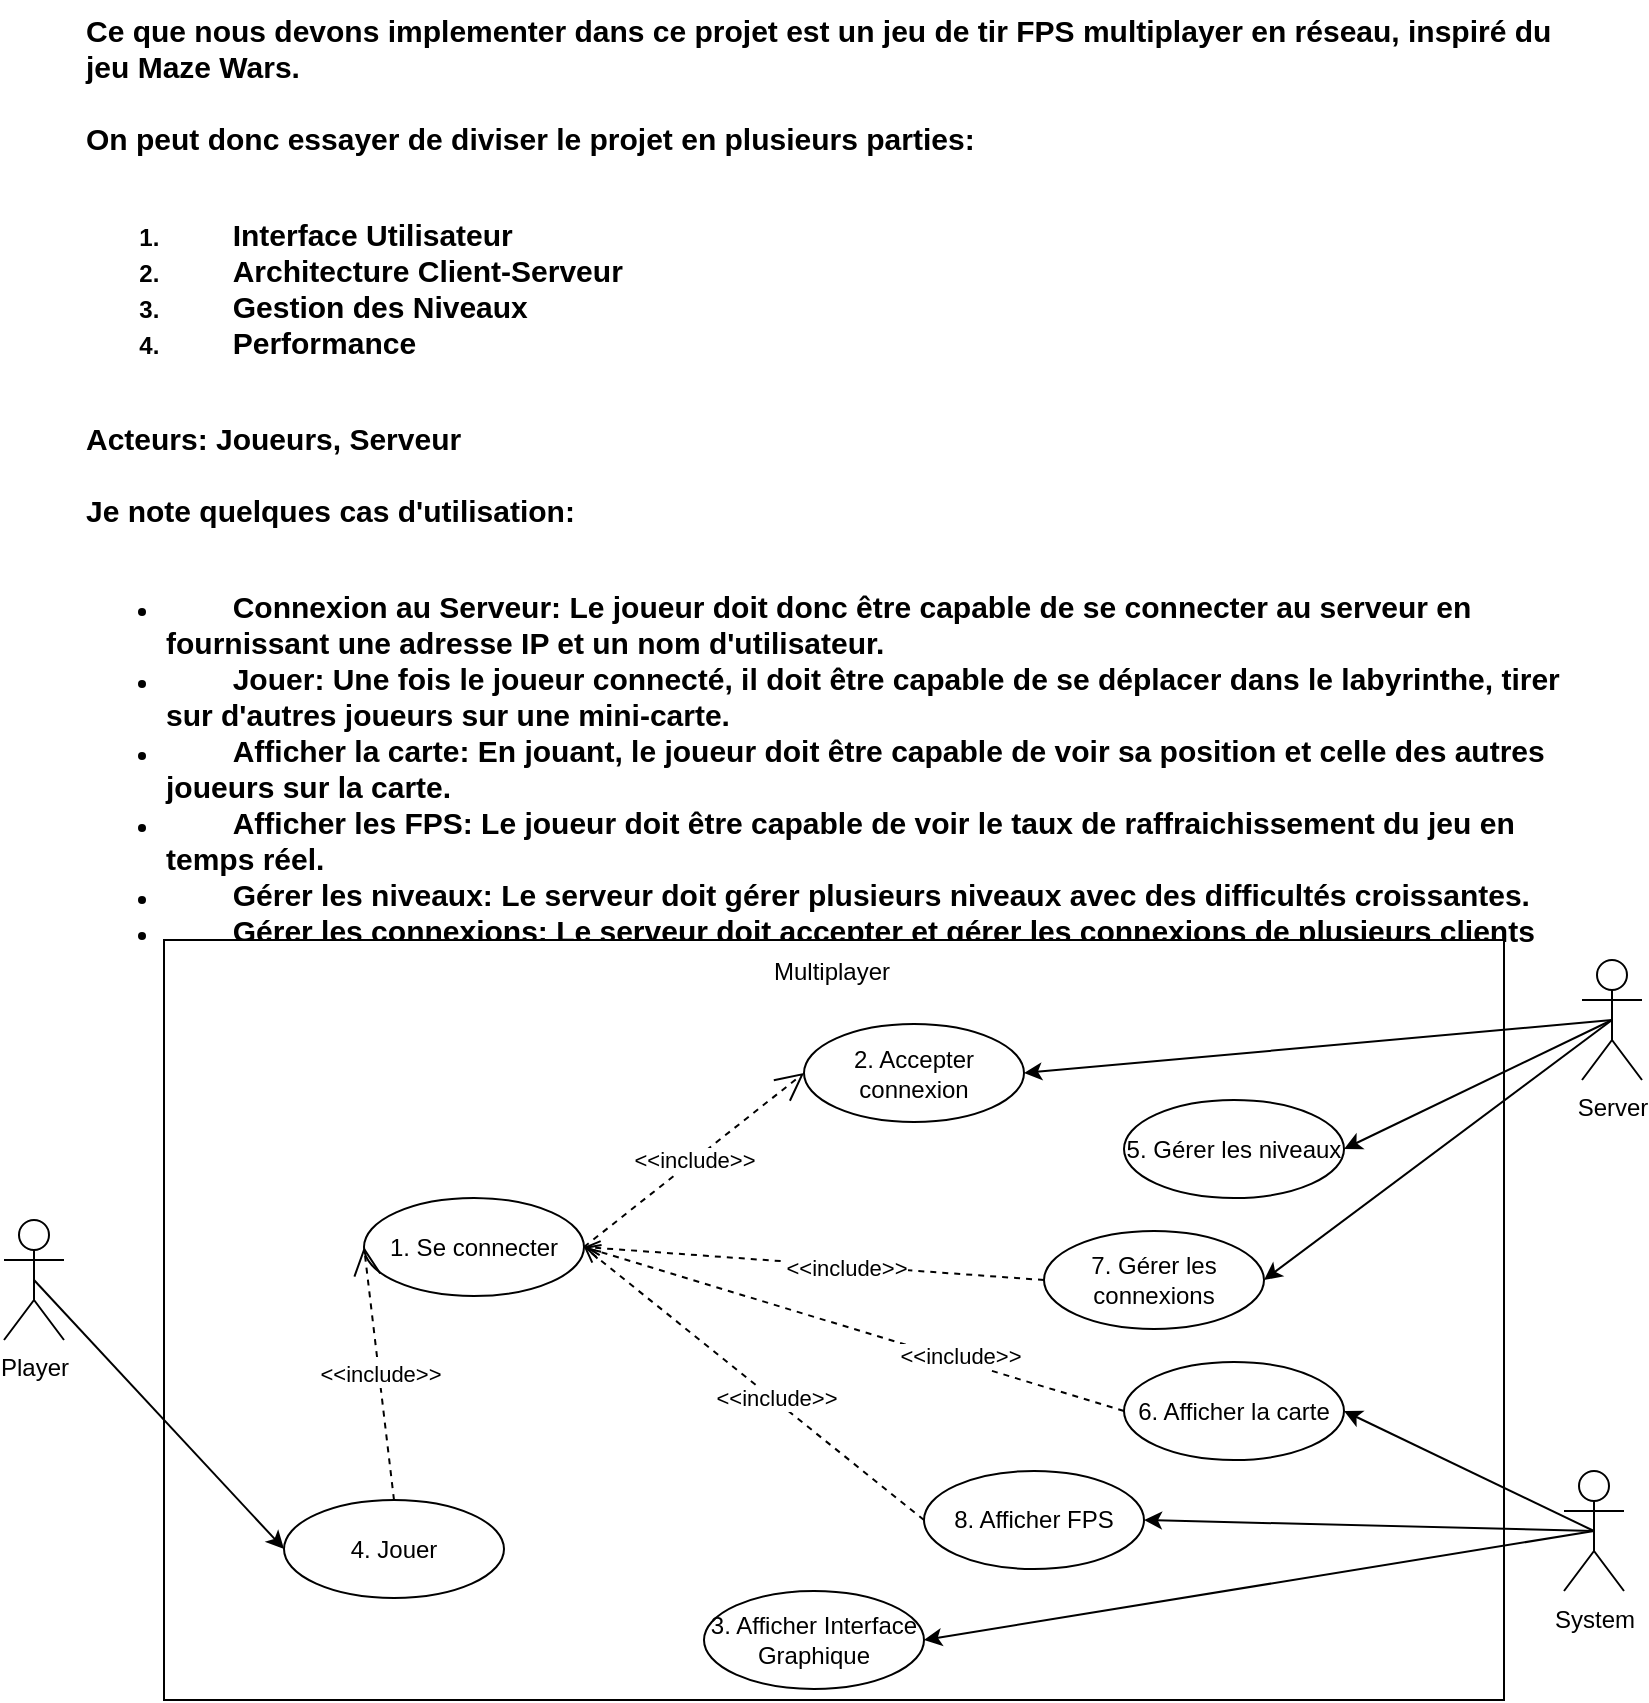 <mxfile version="26.0.7">
  <diagram name="Page-1" id="b7OvJLLRNeaMzJlPHRX7">
    <mxGraphModel dx="838" dy="455" grid="1" gridSize="10" guides="1" tooltips="1" connect="1" arrows="1" fold="1" page="1" pageScale="1" pageWidth="827" pageHeight="1169" math="0" shadow="0">
      <root>
        <mxCell id="0" />
        <mxCell id="1" parent="0" />
        <mxCell id="_ZDbf0oBPFSHa6KY8h0P-3" value="&lt;div&gt;&lt;font style=&quot;font-size: 15px;&quot;&gt;Ce que nous devons implementer dans ce projet est un jeu de tir FPS multiplayer en réseau, inspiré du jeu Maze Wars.&lt;/font&gt;&lt;/div&gt;&lt;div&gt;&lt;font style=&quot;font-size: 15px;&quot;&gt;&lt;br&gt;&lt;/font&gt;&lt;/div&gt;&lt;div&gt;&lt;font style=&quot;font-size: 15px;&quot;&gt;On peut donc essayer de diviser le projet en plusieurs parties:&lt;/font&gt;&lt;/div&gt;&lt;div&gt;&lt;font style=&quot;font-size: 15px;&quot;&gt;&lt;br&gt;&lt;/font&gt;&lt;/div&gt;&lt;ol&gt;&lt;li&gt;&lt;font style=&quot;font-size: 15px;&quot;&gt;&lt;span style=&quot;white-space: pre;&quot;&gt;&#x9;&lt;/span&gt;Interface Utilisateur&lt;/font&gt;&lt;/li&gt;&lt;li&gt;&lt;font style=&quot;font-size: 15px;&quot;&gt;&lt;span style=&quot;white-space: pre;&quot;&gt;&#x9;&lt;/span&gt;Architecture Client-Serveur&lt;/font&gt;&lt;/li&gt;&lt;li&gt;&lt;font style=&quot;font-size: 15px;&quot;&gt;&lt;span style=&quot;white-space: pre;&quot;&gt;&#x9;&lt;/span&gt;Gestion des Niveaux&lt;/font&gt;&lt;/li&gt;&lt;li&gt;&lt;font style=&quot;font-size: 15px;&quot;&gt;&lt;span style=&quot;white-space: pre;&quot;&gt;&#x9;&lt;/span&gt;Performance&lt;/font&gt;&lt;/li&gt;&lt;/ol&gt;&lt;div&gt;&lt;font style=&quot;font-size: 15px;&quot;&gt;&lt;br&gt;&lt;/font&gt;&lt;/div&gt;&lt;div&gt;&lt;font style=&quot;font-size: 15px;&quot;&gt;Acteurs: Joueurs, Serveur&lt;/font&gt;&lt;/div&gt;&lt;div&gt;&lt;font style=&quot;font-size: 15px;&quot;&gt;&lt;br&gt;&lt;/font&gt;&lt;/div&gt;&lt;div&gt;&lt;font style=&quot;font-size: 15px;&quot;&gt;Je note quelques cas d&#39;utilisation:&lt;/font&gt;&lt;/div&gt;&lt;div&gt;&lt;font style=&quot;font-size: 15px;&quot;&gt;&lt;br&gt;&lt;/font&gt;&lt;/div&gt;&lt;ul&gt;&lt;li&gt;&lt;font style=&quot;font-size: 15px;&quot;&gt;&lt;span style=&quot;white-space: pre;&quot;&gt;&#x9;&lt;/span&gt;Connexion au Serveur: Le joueur doit donc être capable de se connecter au serveur en fournissant une adresse IP et un nom d&#39;utilisateur.&lt;/font&gt;&lt;/li&gt;&lt;li&gt;&lt;font style=&quot;font-size: 15px;&quot;&gt;&lt;span style=&quot;white-space: pre;&quot;&gt;&#x9;&lt;/span&gt;Jouer: Une fois le joueur connecté, il doit être capable de se déplacer dans le labyrinthe, tirer sur d&#39;autres joueurs sur une mini-carte.&lt;/font&gt;&lt;/li&gt;&lt;li&gt;&lt;font style=&quot;font-size: 15px;&quot;&gt;&lt;span style=&quot;white-space: pre;&quot;&gt;&#x9;&lt;/span&gt;Afficher la carte: En jouant, le joueur doit être capable de voir sa position et celle des autres joueurs sur la carte.&lt;/font&gt;&lt;/li&gt;&lt;li&gt;&lt;font style=&quot;font-size: 15px;&quot;&gt;&lt;span style=&quot;white-space: pre;&quot;&gt;&#x9;&lt;/span&gt;Afficher les FPS: Le joueur doit être capable de voir le taux de raffraichissement du jeu en temps réel.&lt;/font&gt;&lt;/li&gt;&lt;li&gt;&lt;font style=&quot;font-size: 15px;&quot;&gt;&lt;span style=&quot;white-space: pre;&quot;&gt;&#x9;&lt;/span&gt;Gérer les niveaux: Le serveur doit gérer plusieurs niveaux avec des difficultés croissantes.&lt;/font&gt;&lt;/li&gt;&lt;li&gt;&lt;font style=&quot;font-size: 15px;&quot;&gt;&lt;span style=&quot;white-space: pre;&quot;&gt;&#x9;&lt;/span&gt;Gérer les connexions: Le serveur doit accepter et gérer les connexions de plusieurs clients allant jusqu&#39;à 10&lt;br&gt;&lt;/font&gt;&lt;/li&gt;&lt;/ul&gt;" style="text;html=1;align=left;verticalAlign=top;whiteSpace=wrap;rounded=0;fontStyle=1" vertex="1" parent="1">
          <mxGeometry x="39" y="370" width="750" height="470" as="geometry" />
        </mxCell>
        <mxCell id="_ZDbf0oBPFSHa6KY8h0P-5" value="&lt;div align=&quot;left&quot;&gt;&lt;br&gt;&lt;/div&gt;" style="rounded=0;whiteSpace=wrap;html=1;" vertex="1" parent="1">
          <mxGeometry x="80" y="840" width="670" height="380" as="geometry" />
        </mxCell>
        <mxCell id="_ZDbf0oBPFSHa6KY8h0P-6" value="Multiplayer" style="text;html=1;align=center;verticalAlign=middle;whiteSpace=wrap;rounded=0;" vertex="1" parent="1">
          <mxGeometry x="384" y="841" width="60" height="30" as="geometry" />
        </mxCell>
        <mxCell id="_ZDbf0oBPFSHa6KY8h0P-20" style="rounded=0;orthogonalLoop=1;jettySize=auto;html=1;exitX=0.5;exitY=0.5;exitDx=0;exitDy=0;exitPerimeter=0;entryX=0;entryY=0.5;entryDx=0;entryDy=0;" edge="1" parent="1" source="_ZDbf0oBPFSHa6KY8h0P-7" target="_ZDbf0oBPFSHa6KY8h0P-11">
          <mxGeometry relative="1" as="geometry" />
        </mxCell>
        <mxCell id="_ZDbf0oBPFSHa6KY8h0P-7" value="Player" style="shape=umlActor;verticalLabelPosition=bottom;verticalAlign=top;html=1;outlineConnect=0;" vertex="1" parent="1">
          <mxGeometry y="980" width="30" height="60" as="geometry" />
        </mxCell>
        <mxCell id="_ZDbf0oBPFSHa6KY8h0P-21" style="rounded=0;orthogonalLoop=1;jettySize=auto;html=1;exitX=0.5;exitY=0.5;exitDx=0;exitDy=0;exitPerimeter=0;entryX=1;entryY=0.5;entryDx=0;entryDy=0;" edge="1" parent="1" source="_ZDbf0oBPFSHa6KY8h0P-9" target="_ZDbf0oBPFSHa6KY8h0P-16">
          <mxGeometry relative="1" as="geometry" />
        </mxCell>
        <mxCell id="_ZDbf0oBPFSHa6KY8h0P-23" style="rounded=0;orthogonalLoop=1;jettySize=auto;html=1;exitX=0.5;exitY=0.5;exitDx=0;exitDy=0;exitPerimeter=0;entryX=1;entryY=0.5;entryDx=0;entryDy=0;" edge="1" parent="1" source="_ZDbf0oBPFSHa6KY8h0P-9" target="_ZDbf0oBPFSHa6KY8h0P-14">
          <mxGeometry relative="1" as="geometry" />
        </mxCell>
        <mxCell id="_ZDbf0oBPFSHa6KY8h0P-27" style="rounded=0;orthogonalLoop=1;jettySize=auto;html=1;exitX=0.5;exitY=0.5;exitDx=0;exitDy=0;exitPerimeter=0;entryX=1;entryY=0.5;entryDx=0;entryDy=0;" edge="1" parent="1" source="_ZDbf0oBPFSHa6KY8h0P-9" target="_ZDbf0oBPFSHa6KY8h0P-13">
          <mxGeometry relative="1" as="geometry" />
        </mxCell>
        <mxCell id="_ZDbf0oBPFSHa6KY8h0P-9" value="&lt;div&gt;Server&lt;/div&gt;" style="shape=umlActor;verticalLabelPosition=bottom;verticalAlign=top;html=1;outlineConnect=0;" vertex="1" parent="1">
          <mxGeometry x="789" y="850" width="30" height="60" as="geometry" />
        </mxCell>
        <mxCell id="_ZDbf0oBPFSHa6KY8h0P-28" style="rounded=0;orthogonalLoop=1;jettySize=auto;html=1;exitX=0.5;exitY=0.5;exitDx=0;exitDy=0;exitPerimeter=0;entryX=1;entryY=0.5;entryDx=0;entryDy=0;" edge="1" parent="1" source="_ZDbf0oBPFSHa6KY8h0P-10" target="_ZDbf0oBPFSHa6KY8h0P-18">
          <mxGeometry relative="1" as="geometry" />
        </mxCell>
        <mxCell id="_ZDbf0oBPFSHa6KY8h0P-29" style="rounded=0;orthogonalLoop=1;jettySize=auto;html=1;exitX=0.5;exitY=0.5;exitDx=0;exitDy=0;exitPerimeter=0;entryX=1;entryY=0.5;entryDx=0;entryDy=0;" edge="1" parent="1" source="_ZDbf0oBPFSHa6KY8h0P-10" target="_ZDbf0oBPFSHa6KY8h0P-19">
          <mxGeometry relative="1" as="geometry" />
        </mxCell>
        <mxCell id="_ZDbf0oBPFSHa6KY8h0P-30" style="rounded=0;orthogonalLoop=1;jettySize=auto;html=1;exitX=0.5;exitY=0.5;exitDx=0;exitDy=0;exitPerimeter=0;entryX=1;entryY=0.5;entryDx=0;entryDy=0;" edge="1" parent="1" source="_ZDbf0oBPFSHa6KY8h0P-10" target="_ZDbf0oBPFSHa6KY8h0P-15">
          <mxGeometry relative="1" as="geometry" />
        </mxCell>
        <mxCell id="_ZDbf0oBPFSHa6KY8h0P-10" value="System" style="shape=umlActor;verticalLabelPosition=bottom;verticalAlign=top;html=1;outlineConnect=0;" vertex="1" parent="1">
          <mxGeometry x="780" y="1105.5" width="30" height="60" as="geometry" />
        </mxCell>
        <mxCell id="_ZDbf0oBPFSHa6KY8h0P-11" value="4. Jouer" style="ellipse;whiteSpace=wrap;html=1;" vertex="1" parent="1">
          <mxGeometry x="140" y="1120" width="110" height="49" as="geometry" />
        </mxCell>
        <mxCell id="_ZDbf0oBPFSHa6KY8h0P-12" value="1. Se connecter" style="ellipse;whiteSpace=wrap;html=1;" vertex="1" parent="1">
          <mxGeometry x="180" y="969" width="110" height="49" as="geometry" />
        </mxCell>
        <mxCell id="_ZDbf0oBPFSHa6KY8h0P-13" value="5. Gérer les niveaux" style="ellipse;whiteSpace=wrap;html=1;" vertex="1" parent="1">
          <mxGeometry x="560" y="920" width="110" height="49" as="geometry" />
        </mxCell>
        <mxCell id="_ZDbf0oBPFSHa6KY8h0P-14" value="2. Accepter connexion" style="ellipse;whiteSpace=wrap;html=1;" vertex="1" parent="1">
          <mxGeometry x="400" y="882" width="110" height="49" as="geometry" />
        </mxCell>
        <mxCell id="_ZDbf0oBPFSHa6KY8h0P-35" style="rounded=0;orthogonalLoop=1;jettySize=auto;html=1;exitX=0;exitY=0.5;exitDx=0;exitDy=0;entryX=1;entryY=0.5;entryDx=0;entryDy=0;dashed=1;endArrow=open;endFill=0;" edge="1" parent="1" source="_ZDbf0oBPFSHa6KY8h0P-15" target="_ZDbf0oBPFSHa6KY8h0P-12">
          <mxGeometry relative="1" as="geometry" />
        </mxCell>
        <mxCell id="_ZDbf0oBPFSHa6KY8h0P-36" value="&amp;lt;&amp;lt;include&amp;gt;&amp;gt;" style="edgeLabel;html=1;align=center;verticalAlign=middle;resizable=0;points=[];" vertex="1" connectable="0" parent="_ZDbf0oBPFSHa6KY8h0P-35">
          <mxGeometry x="-0.12" y="-1" relative="1" as="geometry">
            <mxPoint as="offset" />
          </mxGeometry>
        </mxCell>
        <mxCell id="_ZDbf0oBPFSHa6KY8h0P-15" value="8. Afficher FPS" style="ellipse;whiteSpace=wrap;html=1;" vertex="1" parent="1">
          <mxGeometry x="460" y="1105.5" width="110" height="49" as="geometry" />
        </mxCell>
        <mxCell id="_ZDbf0oBPFSHa6KY8h0P-31" style="rounded=0;orthogonalLoop=1;jettySize=auto;html=1;exitX=0;exitY=0.5;exitDx=0;exitDy=0;entryX=1;entryY=0.5;entryDx=0;entryDy=0;dashed=1;endArrow=open;endFill=0;" edge="1" parent="1" source="_ZDbf0oBPFSHa6KY8h0P-16" target="_ZDbf0oBPFSHa6KY8h0P-12">
          <mxGeometry relative="1" as="geometry" />
        </mxCell>
        <mxCell id="_ZDbf0oBPFSHa6KY8h0P-33" value="&amp;lt;&amp;lt;include&amp;gt;&amp;gt;" style="edgeLabel;html=1;align=center;verticalAlign=middle;resizable=0;points=[];" vertex="1" connectable="0" parent="_ZDbf0oBPFSHa6KY8h0P-31">
          <mxGeometry x="-0.138" y="1" relative="1" as="geometry">
            <mxPoint as="offset" />
          </mxGeometry>
        </mxCell>
        <mxCell id="_ZDbf0oBPFSHa6KY8h0P-16" value="7. Gérer les connexions" style="ellipse;whiteSpace=wrap;html=1;" vertex="1" parent="1">
          <mxGeometry x="520" y="985.5" width="110" height="49" as="geometry" />
        </mxCell>
        <mxCell id="_ZDbf0oBPFSHa6KY8h0P-18" value="3. Afficher Interface Graphique" style="ellipse;whiteSpace=wrap;html=1;" vertex="1" parent="1">
          <mxGeometry x="350" y="1165.5" width="110" height="49" as="geometry" />
        </mxCell>
        <mxCell id="_ZDbf0oBPFSHa6KY8h0P-32" style="rounded=0;orthogonalLoop=1;jettySize=auto;html=1;exitX=0;exitY=0.5;exitDx=0;exitDy=0;entryX=1;entryY=0.5;entryDx=0;entryDy=0;dashed=1;endArrow=open;endFill=0;" edge="1" parent="1" source="_ZDbf0oBPFSHa6KY8h0P-19" target="_ZDbf0oBPFSHa6KY8h0P-12">
          <mxGeometry relative="1" as="geometry">
            <mxPoint x="300" y="970" as="targetPoint" />
          </mxGeometry>
        </mxCell>
        <mxCell id="_ZDbf0oBPFSHa6KY8h0P-34" value="&amp;lt;&amp;lt;include&amp;gt;&amp;gt;" style="edgeLabel;html=1;align=center;verticalAlign=middle;resizable=0;points=[];" vertex="1" connectable="0" parent="_ZDbf0oBPFSHa6KY8h0P-32">
          <mxGeometry x="-0.394" y="-3" relative="1" as="geometry">
            <mxPoint x="-1" as="offset" />
          </mxGeometry>
        </mxCell>
        <mxCell id="_ZDbf0oBPFSHa6KY8h0P-19" value="6. Afficher la carte" style="ellipse;whiteSpace=wrap;html=1;" vertex="1" parent="1">
          <mxGeometry x="560" y="1051" width="110" height="49" as="geometry" />
        </mxCell>
        <mxCell id="_ZDbf0oBPFSHa6KY8h0P-25" value="&amp;lt;&amp;lt;include&amp;gt;&amp;gt;" style="endArrow=open;endSize=12;dashed=1;html=1;rounded=0;exitX=0.5;exitY=0;exitDx=0;exitDy=0;entryX=0;entryY=0.5;entryDx=0;entryDy=0;" edge="1" parent="1" source="_ZDbf0oBPFSHa6KY8h0P-11" target="_ZDbf0oBPFSHa6KY8h0P-12">
          <mxGeometry width="160" relative="1" as="geometry">
            <mxPoint x="360" y="1010" as="sourcePoint" />
            <mxPoint x="520" y="1010" as="targetPoint" />
          </mxGeometry>
        </mxCell>
        <mxCell id="_ZDbf0oBPFSHa6KY8h0P-26" value="&amp;lt;&amp;lt;include&amp;gt;&amp;gt;" style="endArrow=open;endSize=12;dashed=1;html=1;rounded=0;exitX=1;exitY=0.5;exitDx=0;exitDy=0;entryX=0;entryY=0.5;entryDx=0;entryDy=0;endFill=0;" edge="1" parent="1" source="_ZDbf0oBPFSHa6KY8h0P-12" target="_ZDbf0oBPFSHa6KY8h0P-14">
          <mxGeometry width="160" relative="1" as="geometry">
            <mxPoint x="250" y="905" as="sourcePoint" />
            <mxPoint x="344" y="956" as="targetPoint" />
          </mxGeometry>
        </mxCell>
      </root>
    </mxGraphModel>
  </diagram>
</mxfile>
